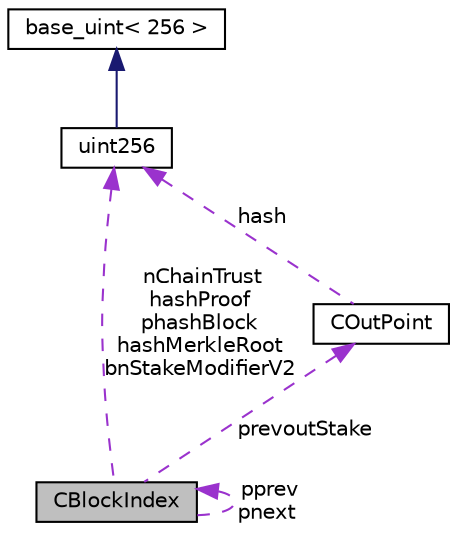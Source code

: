 digraph "CBlockIndex"
{
  edge [fontname="Helvetica",fontsize="10",labelfontname="Helvetica",labelfontsize="10"];
  node [fontname="Helvetica",fontsize="10",shape=record];
  Node2 [label="CBlockIndex",height=0.2,width=0.4,color="black", fillcolor="grey75", style="filled", fontcolor="black"];
  Node3 -> Node2 [dir="back",color="darkorchid3",fontsize="10",style="dashed",label=" prevoutStake" ,fontname="Helvetica"];
  Node3 [label="COutPoint",height=0.2,width=0.4,color="black", fillcolor="white", style="filled",URL="$class_c_out_point.html",tooltip="An outpoint - a combination of a transaction hash and an index n into its vout. "];
  Node4 -> Node3 [dir="back",color="darkorchid3",fontsize="10",style="dashed",label=" hash" ,fontname="Helvetica"];
  Node4 [label="uint256",height=0.2,width=0.4,color="black", fillcolor="white", style="filled",URL="$classuint256.html",tooltip="256-bit unsigned big integer. "];
  Node5 -> Node4 [dir="back",color="midnightblue",fontsize="10",style="solid",fontname="Helvetica"];
  Node5 [label="base_uint\< 256 \>",height=0.2,width=0.4,color="black", fillcolor="white", style="filled",URL="$classbase__uint.html"];
  Node2 -> Node2 [dir="back",color="darkorchid3",fontsize="10",style="dashed",label=" pprev\npnext" ,fontname="Helvetica"];
  Node4 -> Node2 [dir="back",color="darkorchid3",fontsize="10",style="dashed",label=" nChainTrust\nhashProof\nphashBlock\nhashMerkleRoot\nbnStakeModifierV2" ,fontname="Helvetica"];
}
